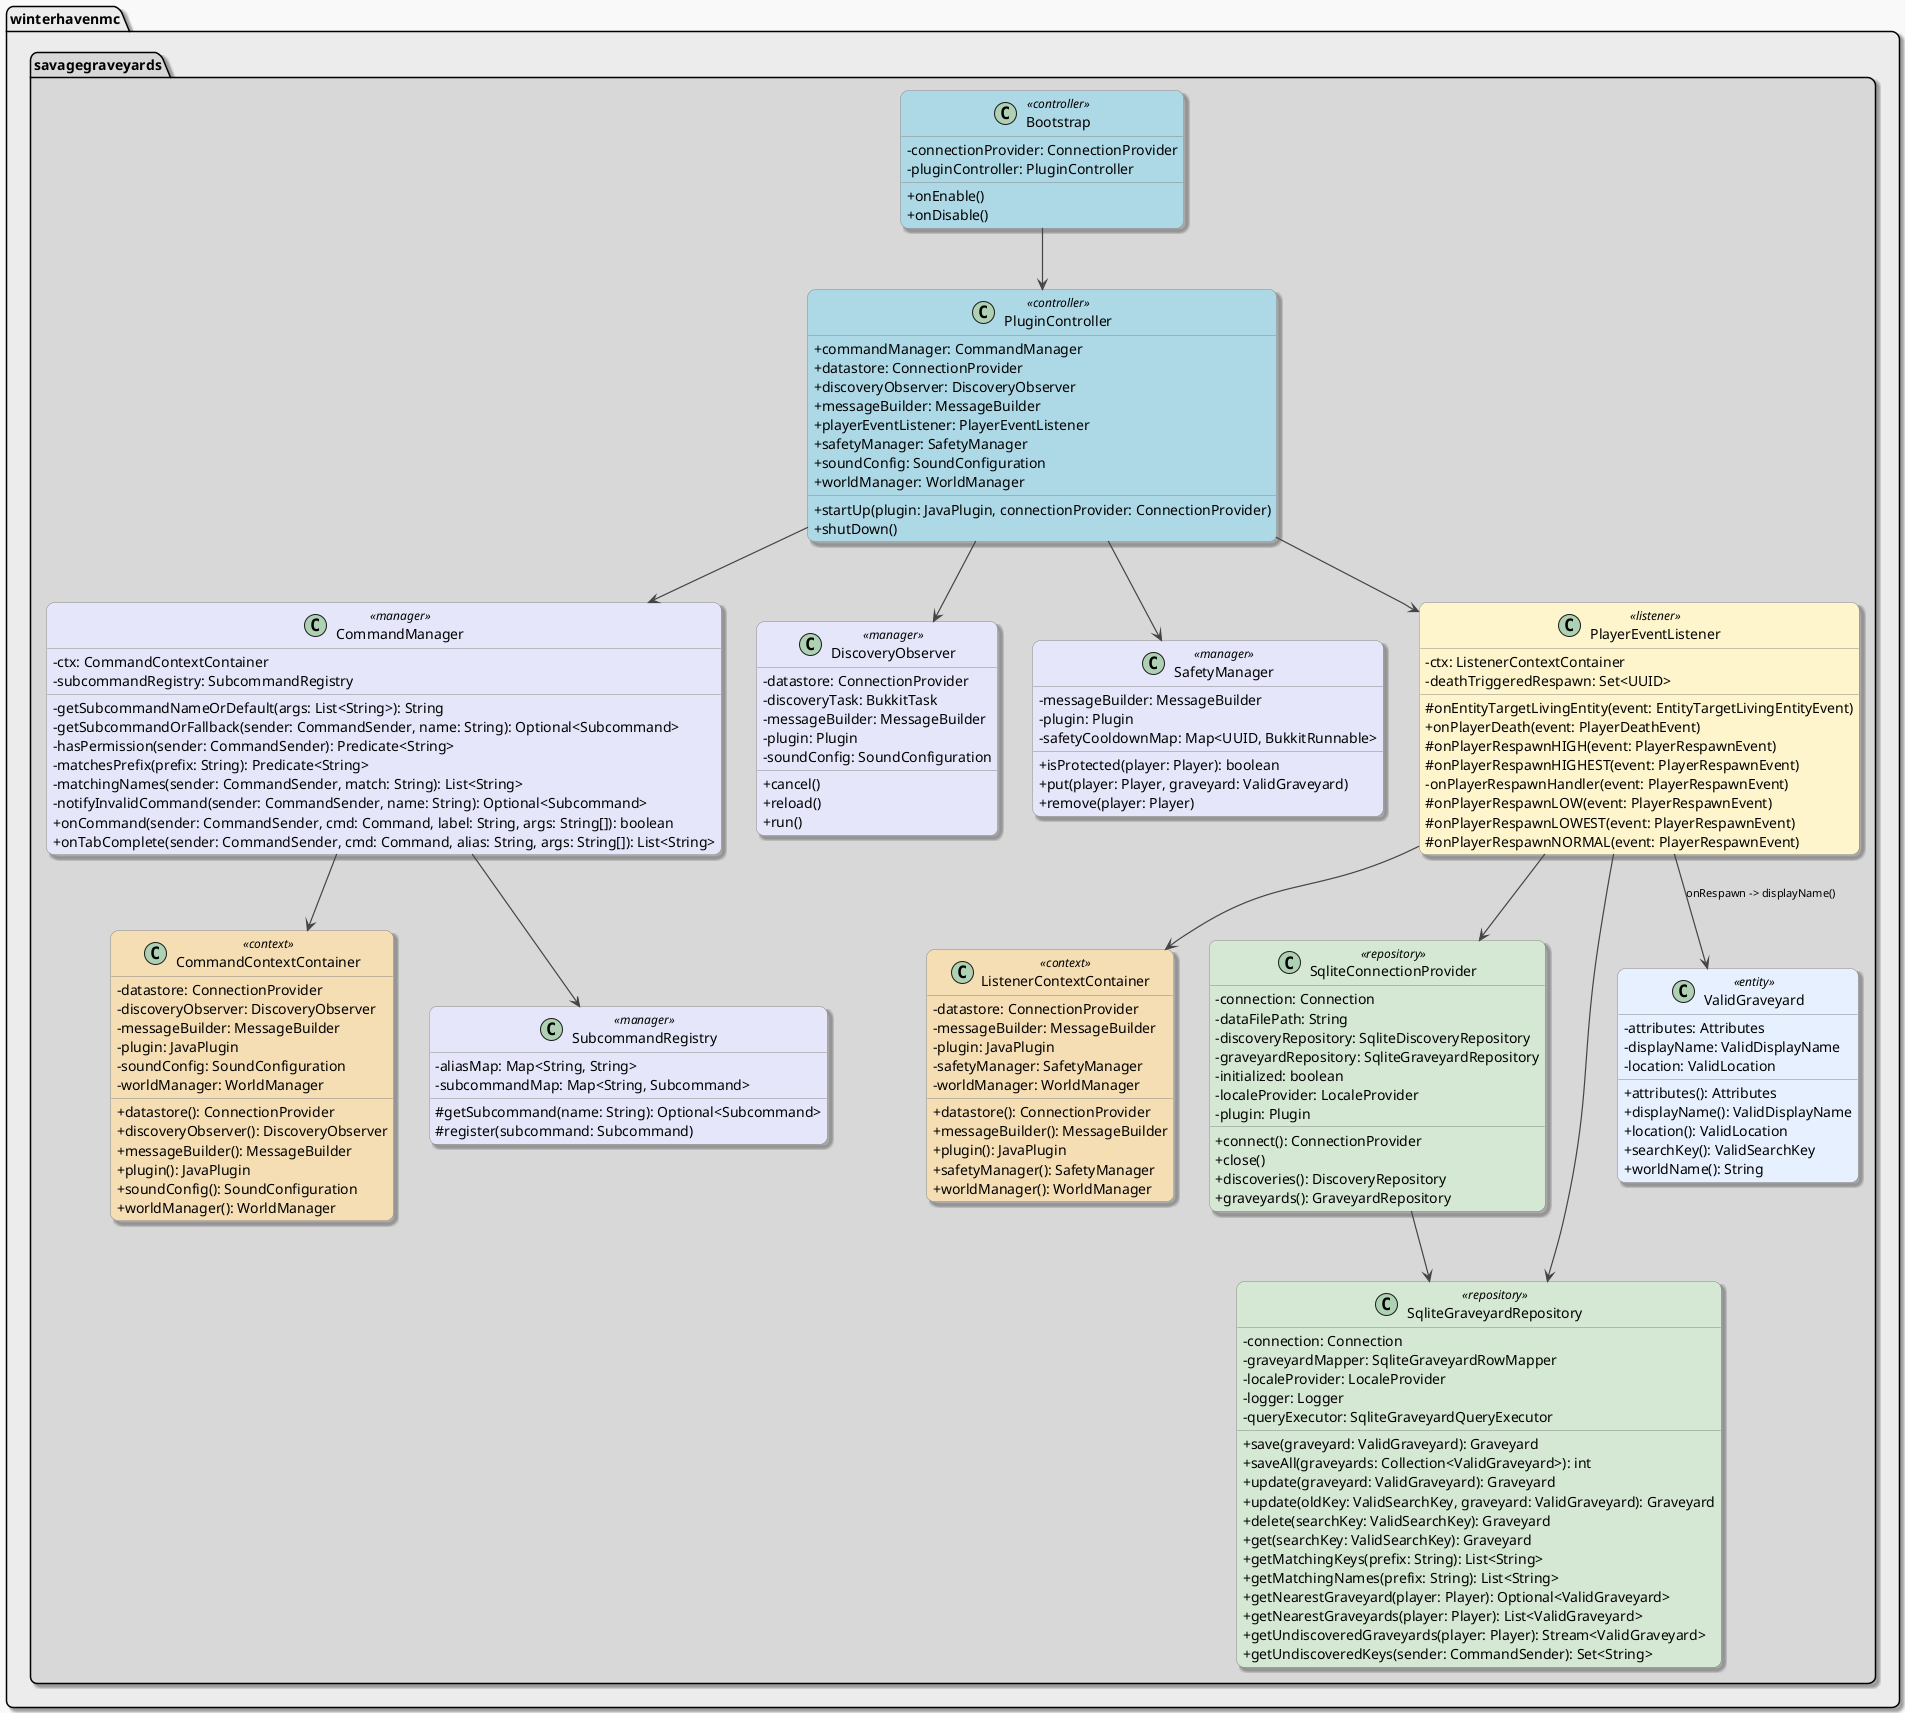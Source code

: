 @startuml
' === GLOBAL STYLING ===
skinparam backgroundColor #f9f9f9
skinparam shadowing true
skinparam roundCorner 15
skinparam ArrowColor #444444
skinparam ArrowThickness 1.2
skinparam ArrowFontSize 11
skinparam packageTitleFontSize 14
skinparam classFontName "Helvetica"
skinparam classAttributeIconSize 0
skinparam class {
  BackgroundColor white
  BorderColor #888888
}

' stereotypes
skinparam class {
  BackgroundColor<<controller>> LightBlue
  BackgroundColor<<manager>> Lavender
  BackgroundColor<<context>> Wheat
  BackgroundColor<<listener>> #FFF5CC
  BackgroundColor<<repository>> #D5E8D4
  BackgroundColor<<entity>> #E6F0FF
}

' === PACKAGES ===
package "winterhavenmc" #ececec {
  package "savagegraveyards" #d8d8d8 {

    ' --- Core bootstrap & controller ---
    class Bootstrap <<controller>> {
      - connectionProvider: ConnectionProvider
      - pluginController: PluginController
      + onEnable()
      + onDisable()
    }

    class PluginController <<controller>> {
      + commandManager: CommandManager
      + datastore: ConnectionProvider
      + discoveryObserver: DiscoveryObserver
      + messageBuilder: MessageBuilder
      + playerEventListener: PlayerEventListener
      + safetyManager: SafetyManager
      + soundConfig: SoundConfiguration
      + worldManager: WorldManager
      + startUp(plugin: JavaPlugin, connectionProvider: ConnectionProvider)
      + shutDown()
    }

    ' --- Command layer ---
    class CommandContextContainer <<context>> {
      - datastore: ConnectionProvider
      - discoveryObserver: DiscoveryObserver
      - messageBuilder: MessageBuilder
      - plugin: JavaPlugin
      - soundConfig: SoundConfiguration
      - worldManager: WorldManager
      + datastore(): ConnectionProvider
      + discoveryObserver(): DiscoveryObserver
      + messageBuilder(): MessageBuilder
      + plugin(): JavaPlugin
      + soundConfig(): SoundConfiguration
      + worldManager(): WorldManager
    }

    class CommandManager <<manager>> {
      - ctx: CommandContextContainer
      - subcommandRegistry: SubcommandRegistry
      - getSubcommandNameOrDefault(args: List<String>): String
      - getSubcommandOrFallback(sender: CommandSender, name: String): Optional<Subcommand>
      - hasPermission(sender: CommandSender): Predicate<String>
      - matchesPrefix(prefix: String): Predicate<String>
      - matchingNames(sender: CommandSender, match: String): List<String>
      - notifyInvalidCommand(sender: CommandSender, name: String): Optional<Subcommand>
      + onCommand(sender: CommandSender, cmd: Command, label: String, args: String[]): boolean
      + onTabComplete(sender: CommandSender, cmd: Command, alias: String, args: String[]): List<String>
    }

    class SubcommandRegistry <<manager>> {
      - aliasMap: Map<String, String>
      - subcommandMap: Map<String, Subcommand>
      # getSubcommand(name: String): Optional<Subcommand>
      # register(subcommand: Subcommand)
    }

    ' --- Discovery ---
    class DiscoveryObserver <<manager>> {
      - datastore: ConnectionProvider
      - discoveryTask: BukkitTask
      - messageBuilder: MessageBuilder
      - plugin: Plugin
      - soundConfig: SoundConfiguration
      + cancel()
      + reload()
      + run()
    }

    ' --- Event listening ---
    class ListenerContextContainer <<context>> {
      - datastore: ConnectionProvider
      - messageBuilder: MessageBuilder
      - plugin: JavaPlugin
      - safetyManager: SafetyManager
      - worldManager: WorldManager
      + datastore(): ConnectionProvider
      + messageBuilder(): MessageBuilder
      + plugin(): JavaPlugin
      + safetyManager(): SafetyManager
      + worldManager(): WorldManager
    }

    ' --- Safety ---
    class SafetyManager <<manager>> {
      - messageBuilder: MessageBuilder
      - plugin: Plugin
      - safetyCooldownMap: Map<UUID, BukkitRunnable>
      + isProtected(player: Player): boolean
      + put(player: Player, graveyard: ValidGraveyard)
      + remove(player: Player)
    }

    class PlayerEventListener <<listener>> {
      - ctx: ListenerContextContainer
      - deathTriggeredRespawn: Set<UUID>
      # onEntityTargetLivingEntity(event: EntityTargetLivingEntityEvent)
      + onPlayerDeath(event: PlayerDeathEvent)
      # onPlayerRespawnHIGH(event: PlayerRespawnEvent)
      # onPlayerRespawnHIGHEST(event: PlayerRespawnEvent)
      - onPlayerRespawnHandler(event: PlayerRespawnEvent)
      # onPlayerRespawnLOW(event: PlayerRespawnEvent)
      # onPlayerRespawnLOWEST(event: PlayerRespawnEvent)
      # onPlayerRespawnNORMAL(event: PlayerRespawnEvent)
    }

    ' --- Persistence ---
    class SqliteConnectionProvider <<repository>> {
      - connection: Connection
      - dataFilePath: String
      - discoveryRepository: SqliteDiscoveryRepository
      - graveyardRepository: SqliteGraveyardRepository
      - initialized: boolean
      - localeProvider: LocaleProvider
      - plugin: Plugin
      + connect(): ConnectionProvider
      + close()
      + discoveries(): DiscoveryRepository
      + graveyards(): GraveyardRepository
    }

    class SqliteGraveyardRepository <<repository>> {
      - connection: Connection
      - graveyardMapper: SqliteGraveyardRowMapper
      - localeProvider: LocaleProvider
      - logger: Logger
      - queryExecutor: SqliteGraveyardQueryExecutor
      + save(graveyard: ValidGraveyard): Graveyard
      + saveAll(graveyards: Collection<ValidGraveyard>): int
      + update(graveyard: ValidGraveyard): Graveyard
      + update(oldKey: ValidSearchKey, graveyard: ValidGraveyard): Graveyard
      + delete(searchKey: ValidSearchKey): Graveyard
      + get(searchKey: ValidSearchKey): Graveyard
      + getMatchingKeys(prefix: String): List<String>
      + getMatchingNames(prefix: String): List<String>
      + getNearestGraveyard(player: Player): Optional<ValidGraveyard>
      + getNearestGraveyards(player: Player): List<ValidGraveyard>
      + getUndiscoveredGraveyards(player: Player): Stream<ValidGraveyard>
      + getUndiscoveredKeys(sender: CommandSender): Set<String>
    }

    ' --- Entities ---
    class ValidGraveyard <<entity>> {
      - attributes: Attributes
      - displayName: ValidDisplayName
      - location: ValidLocation
      + attributes(): Attributes
      + displayName(): ValidDisplayName
      + location(): ValidLocation
      + searchKey(): ValidSearchKey
      + worldName(): String
    }
  }
}

' === RELATIONSHIPS ===
Bootstrap --> PluginController
PluginController --> CommandManager
PluginController --> DiscoveryObserver
PluginController --> SafetyManager
PluginController --> PlayerEventListener

CommandManager --> CommandContextContainer
CommandManager --> SubcommandRegistry
PlayerEventListener --> ListenerContextContainer
PlayerEventListener --> SqliteConnectionProvider
PlayerEventListener --> SqliteGraveyardRepository
PlayerEventListener --> ValidGraveyard : onRespawn -> displayName()
SqliteConnectionProvider --> SqliteGraveyardRepository

@enduml
